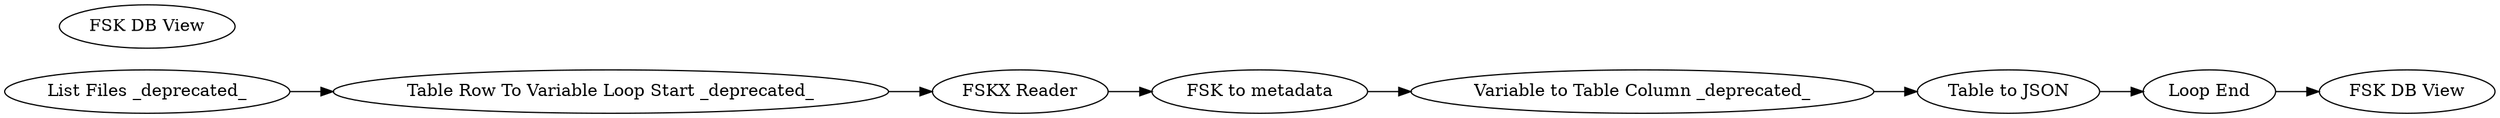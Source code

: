 digraph {
	21 [label="List Files _deprecated_"]
	22 [label="Table Row To Variable Loop Start _deprecated_"]
	27 [label="Loop End"]
	42 [label="Table to JSON"]
	71 [label="Variable to Table Column _deprecated_"]
	128 [label="FSKX Reader"]
	129 [label="FSK to metadata"]
	130 [label="FSK DB View"]
	131 [label="FSK DB View"]
	21 -> 22
	22 -> 128
	27 -> 130
	42 -> 27
	71 -> 42
	128 -> 129
	129 -> 71
	rankdir=LR
}
